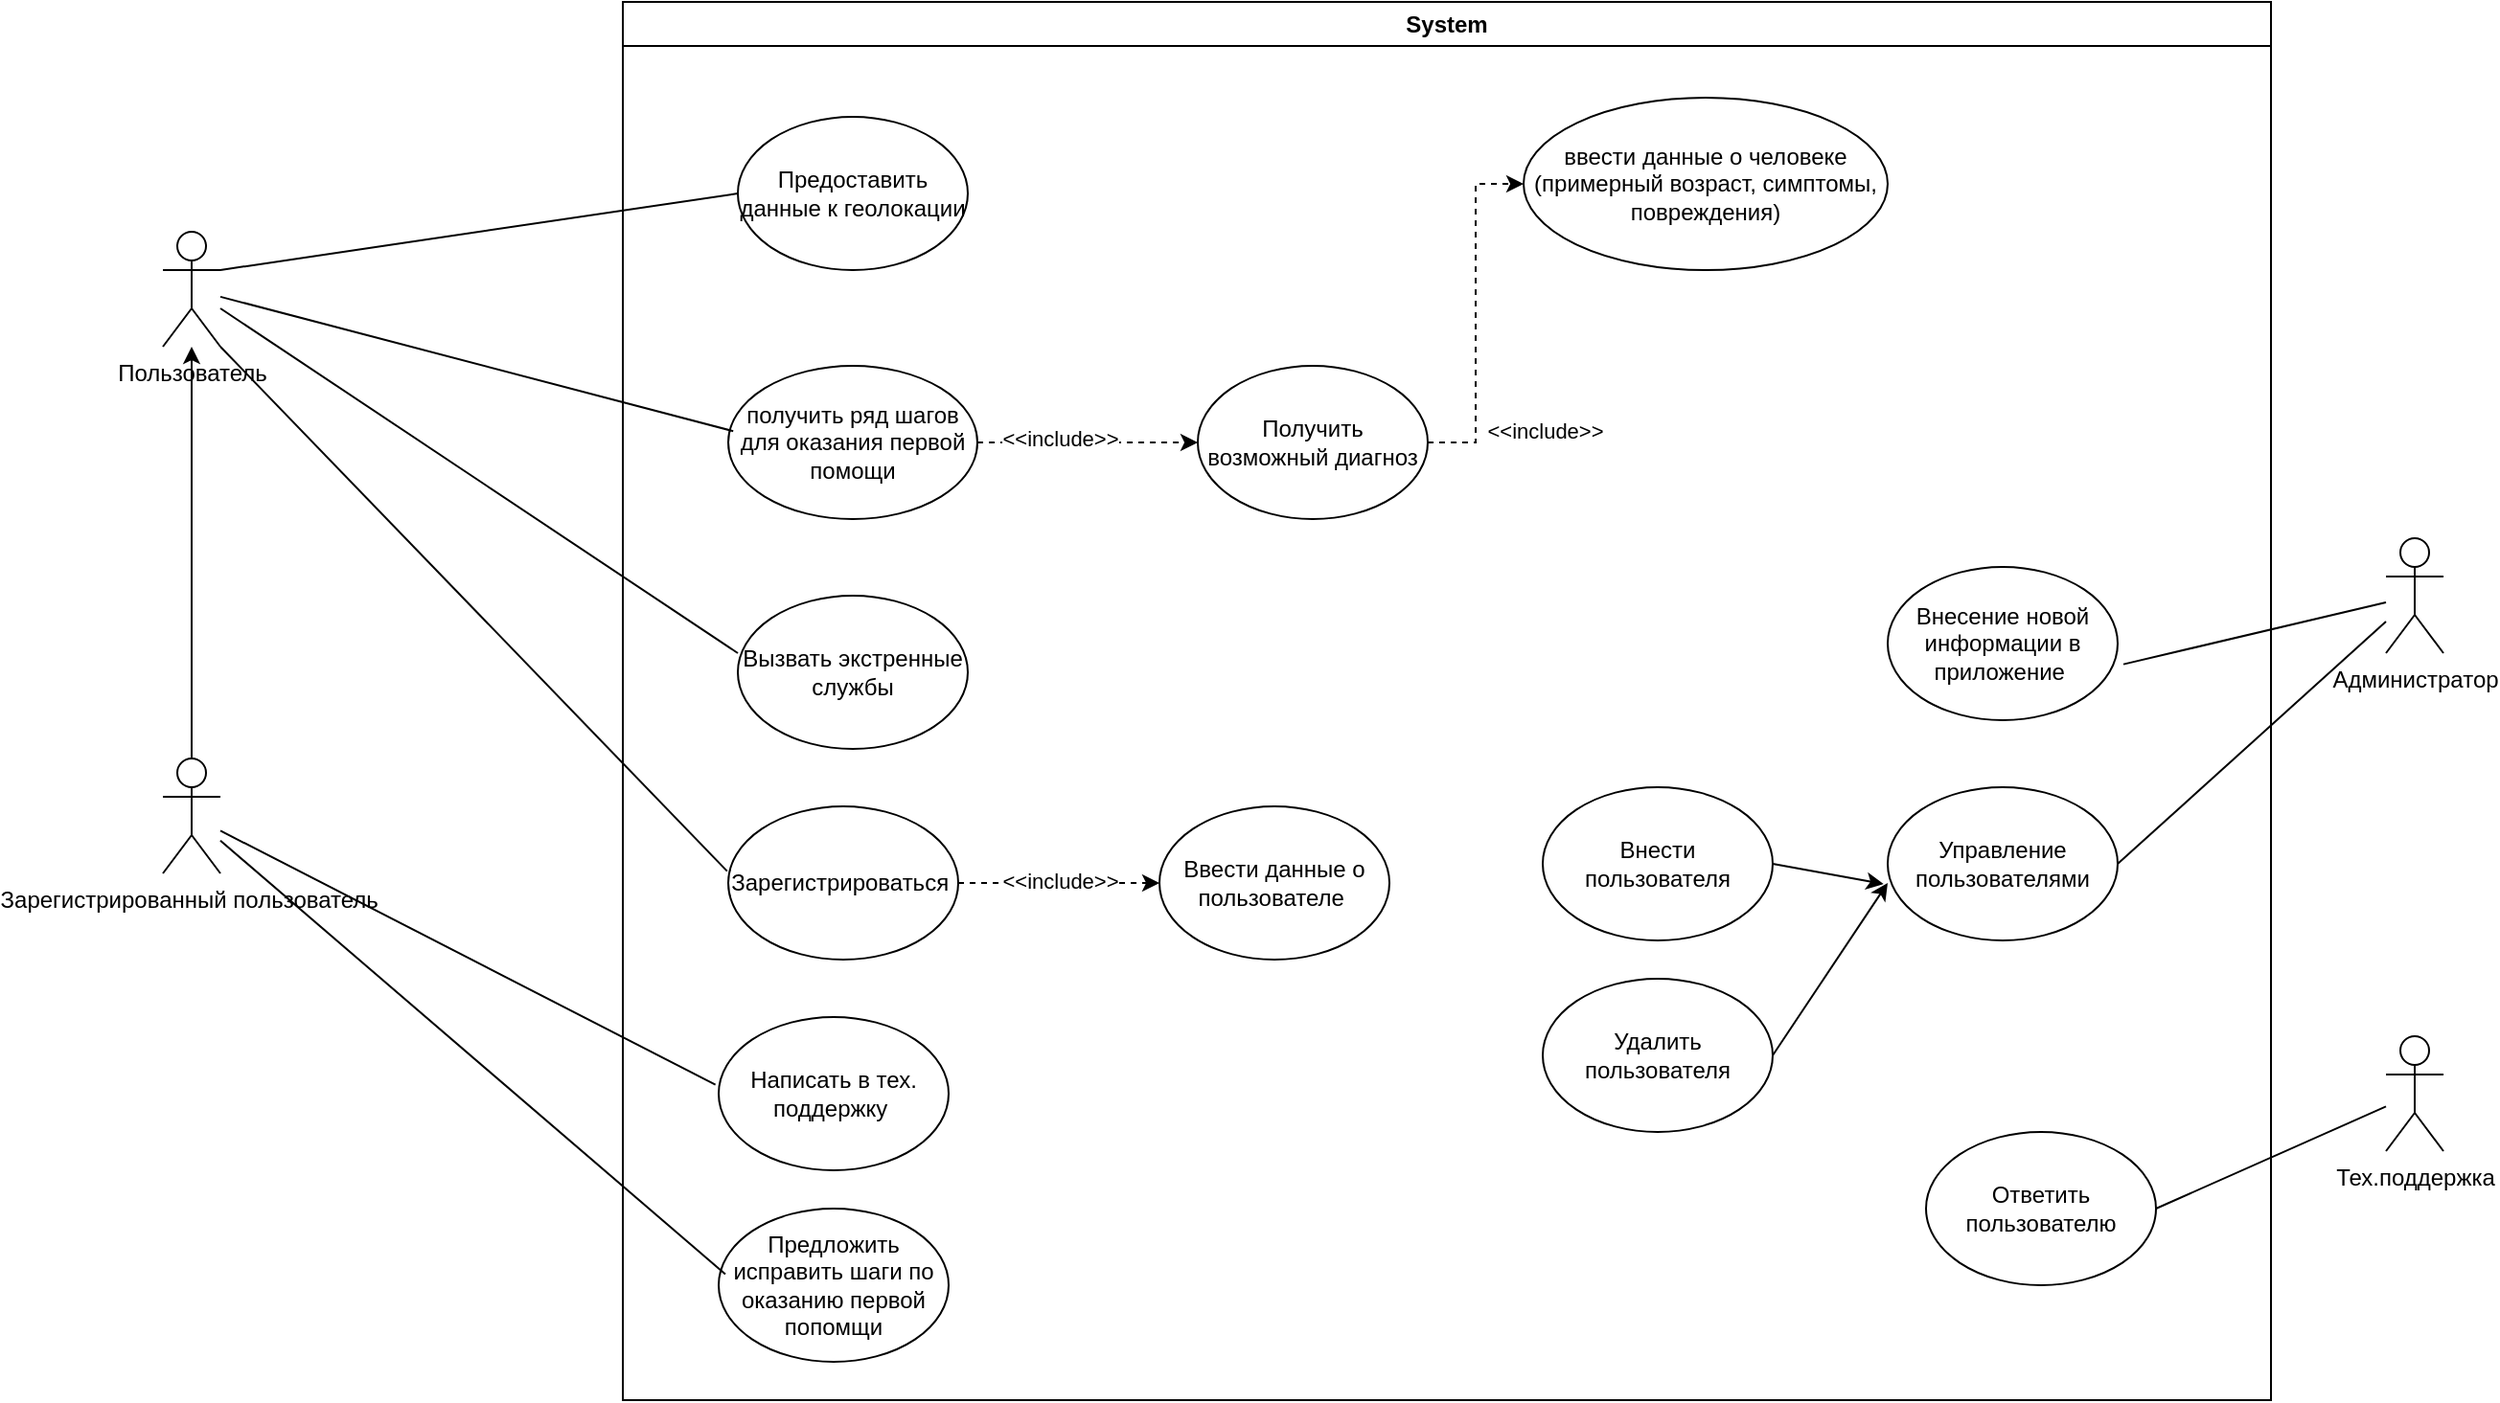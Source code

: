 <mxfile version="26.0.3">
  <diagram name="Страница — 1" id="YJ285yF_Hj-oV2c_umj6">
    <mxGraphModel dx="1488" dy="762" grid="1" gridSize="10" guides="1" tooltips="1" connect="1" arrows="1" fold="1" page="1" pageScale="1" pageWidth="827" pageHeight="1169" math="0" shadow="0">
      <root>
        <mxCell id="0" />
        <mxCell id="1" parent="0" />
        <mxCell id="dRO05HRyYeka43NntyVJ-1" value="Пользователь" style="shape=umlActor;verticalLabelPosition=bottom;verticalAlign=top;html=1;outlineConnect=0;" vertex="1" parent="1">
          <mxGeometry x="170" y="250" width="30" height="60" as="geometry" />
        </mxCell>
        <mxCell id="dRO05HRyYeka43NntyVJ-2" value="System" style="swimlane;whiteSpace=wrap;html=1;" vertex="1" parent="1">
          <mxGeometry x="410" y="130" width="860" height="730" as="geometry" />
        </mxCell>
        <mxCell id="dRO05HRyYeka43NntyVJ-9" value="получить ряд шагов для оказания первой помощи" style="ellipse;whiteSpace=wrap;html=1;" vertex="1" parent="dRO05HRyYeka43NntyVJ-2">
          <mxGeometry x="55" y="190" width="130" height="80" as="geometry" />
        </mxCell>
        <mxCell id="dRO05HRyYeka43NntyVJ-11" style="edgeStyle=orthogonalEdgeStyle;rounded=0;orthogonalLoop=1;jettySize=auto;html=1;entryX=0;entryY=0.5;entryDx=0;entryDy=0;dashed=1;" edge="1" parent="dRO05HRyYeka43NntyVJ-2" source="dRO05HRyYeka43NntyVJ-8" target="dRO05HRyYeka43NntyVJ-10">
          <mxGeometry relative="1" as="geometry" />
        </mxCell>
        <mxCell id="dRO05HRyYeka43NntyVJ-13" value="&amp;lt;&amp;lt;include&amp;gt;&amp;gt;" style="edgeLabel;html=1;align=center;verticalAlign=middle;resizable=0;points=[];" vertex="1" connectable="0" parent="dRO05HRyYeka43NntyVJ-11">
          <mxGeometry x="-0.703" y="-4" relative="1" as="geometry">
            <mxPoint x="32" y="-4" as="offset" />
          </mxGeometry>
        </mxCell>
        <mxCell id="dRO05HRyYeka43NntyVJ-8" value="Получить возможный диагноз" style="ellipse;whiteSpace=wrap;html=1;" vertex="1" parent="dRO05HRyYeka43NntyVJ-2">
          <mxGeometry x="300" y="190" width="120" height="80" as="geometry" />
        </mxCell>
        <mxCell id="dRO05HRyYeka43NntyVJ-10" value="ввести данные о человеке (примерный возраст, симптомы, повреждения)" style="ellipse;whiteSpace=wrap;html=1;" vertex="1" parent="dRO05HRyYeka43NntyVJ-2">
          <mxGeometry x="470" y="50" width="190" height="90" as="geometry" />
        </mxCell>
        <mxCell id="dRO05HRyYeka43NntyVJ-18" style="edgeStyle=orthogonalEdgeStyle;rounded=0;orthogonalLoop=1;jettySize=auto;html=1;entryX=0;entryY=0.5;entryDx=0;entryDy=0;dashed=1;" edge="1" parent="dRO05HRyYeka43NntyVJ-2" source="dRO05HRyYeka43NntyVJ-9" target="dRO05HRyYeka43NntyVJ-8">
          <mxGeometry relative="1" as="geometry" />
        </mxCell>
        <mxCell id="dRO05HRyYeka43NntyVJ-20" value="&amp;lt;&amp;lt;include&amp;gt;&amp;gt;" style="edgeLabel;html=1;align=center;verticalAlign=middle;resizable=0;points=[];" vertex="1" connectable="0" parent="dRO05HRyYeka43NntyVJ-18">
          <mxGeometry x="-0.258" y="-4" relative="1" as="geometry">
            <mxPoint y="-6" as="offset" />
          </mxGeometry>
        </mxCell>
        <mxCell id="dRO05HRyYeka43NntyVJ-21" value="Предоставить данные к геолокации" style="ellipse;whiteSpace=wrap;html=1;" vertex="1" parent="dRO05HRyYeka43NntyVJ-2">
          <mxGeometry x="60" y="60" width="120" height="80" as="geometry" />
        </mxCell>
        <mxCell id="dRO05HRyYeka43NntyVJ-22" value="Вызвать экстренные службы" style="ellipse;whiteSpace=wrap;html=1;" vertex="1" parent="dRO05HRyYeka43NntyVJ-2">
          <mxGeometry x="60" y="310" width="120" height="80" as="geometry" />
        </mxCell>
        <mxCell id="dRO05HRyYeka43NntyVJ-28" value="Написать в тех. поддержку&amp;nbsp;" style="ellipse;whiteSpace=wrap;html=1;" vertex="1" parent="dRO05HRyYeka43NntyVJ-2">
          <mxGeometry x="50" y="530" width="120" height="80" as="geometry" />
        </mxCell>
        <mxCell id="dRO05HRyYeka43NntyVJ-29" value="Предложить исправить шаги по оказанию первой попомщи" style="ellipse;whiteSpace=wrap;html=1;" vertex="1" parent="dRO05HRyYeka43NntyVJ-2">
          <mxGeometry x="50" y="630" width="120" height="80" as="geometry" />
        </mxCell>
        <mxCell id="dRO05HRyYeka43NntyVJ-56" value="" style="edgeStyle=orthogonalEdgeStyle;rounded=0;orthogonalLoop=1;jettySize=auto;html=1;dashed=1;" edge="1" parent="dRO05HRyYeka43NntyVJ-2" source="dRO05HRyYeka43NntyVJ-53" target="dRO05HRyYeka43NntyVJ-55">
          <mxGeometry relative="1" as="geometry" />
        </mxCell>
        <mxCell id="dRO05HRyYeka43NntyVJ-57" value="&amp;lt;&amp;lt;include&amp;gt;&amp;gt;" style="edgeLabel;html=1;align=center;verticalAlign=middle;resizable=0;points=[];" vertex="1" connectable="0" parent="dRO05HRyYeka43NntyVJ-56">
          <mxGeometry x="-0.002" y="1" relative="1" as="geometry">
            <mxPoint as="offset" />
          </mxGeometry>
        </mxCell>
        <mxCell id="dRO05HRyYeka43NntyVJ-53" value="Зарегистрироваться&amp;nbsp;" style="ellipse;whiteSpace=wrap;html=1;" vertex="1" parent="dRO05HRyYeka43NntyVJ-2">
          <mxGeometry x="55" y="420" width="120" height="80" as="geometry" />
        </mxCell>
        <mxCell id="dRO05HRyYeka43NntyVJ-55" value="Ввести данные о пользователе&amp;nbsp;" style="ellipse;whiteSpace=wrap;html=1;" vertex="1" parent="dRO05HRyYeka43NntyVJ-2">
          <mxGeometry x="280" y="420" width="120" height="80" as="geometry" />
        </mxCell>
        <mxCell id="dRO05HRyYeka43NntyVJ-26" value="Внесение новой информации в приложение&amp;nbsp;" style="ellipse;whiteSpace=wrap;html=1;" vertex="1" parent="dRO05HRyYeka43NntyVJ-2">
          <mxGeometry x="660" y="295" width="120" height="80" as="geometry" />
        </mxCell>
        <mxCell id="dRO05HRyYeka43NntyVJ-33" value="Ответить пользователю" style="ellipse;whiteSpace=wrap;html=1;" vertex="1" parent="dRO05HRyYeka43NntyVJ-2">
          <mxGeometry x="680" y="590" width="120" height="80" as="geometry" />
        </mxCell>
        <mxCell id="dRO05HRyYeka43NntyVJ-44" value="Управление пользователями" style="ellipse;whiteSpace=wrap;html=1;" vertex="1" parent="dRO05HRyYeka43NntyVJ-2">
          <mxGeometry x="660" y="410" width="120" height="80" as="geometry" />
        </mxCell>
        <mxCell id="dRO05HRyYeka43NntyVJ-46" value="Удалить пользователя" style="ellipse;whiteSpace=wrap;html=1;" vertex="1" parent="dRO05HRyYeka43NntyVJ-2">
          <mxGeometry x="480" y="510" width="120" height="80" as="geometry" />
        </mxCell>
        <mxCell id="dRO05HRyYeka43NntyVJ-47" value="Внести пользователя" style="ellipse;whiteSpace=wrap;html=1;" vertex="1" parent="dRO05HRyYeka43NntyVJ-2">
          <mxGeometry x="480" y="410" width="120" height="80" as="geometry" />
        </mxCell>
        <mxCell id="dRO05HRyYeka43NntyVJ-50" value="" style="endArrow=classic;html=1;rounded=0;exitX=1;exitY=0.5;exitDx=0;exitDy=0;entryX=0;entryY=0.625;entryDx=0;entryDy=0;entryPerimeter=0;" edge="1" parent="dRO05HRyYeka43NntyVJ-2" source="dRO05HRyYeka43NntyVJ-46" target="dRO05HRyYeka43NntyVJ-44">
          <mxGeometry width="50" height="50" relative="1" as="geometry">
            <mxPoint x="480" y="710" as="sourcePoint" />
            <mxPoint x="530" y="660" as="targetPoint" />
          </mxGeometry>
        </mxCell>
        <mxCell id="dRO05HRyYeka43NntyVJ-51" value="" style="endArrow=classic;html=1;rounded=0;exitX=1;exitY=0.5;exitDx=0;exitDy=0;entryX=-0.018;entryY=0.632;entryDx=0;entryDy=0;entryPerimeter=0;" edge="1" parent="dRO05HRyYeka43NntyVJ-2" source="dRO05HRyYeka43NntyVJ-47" target="dRO05HRyYeka43NntyVJ-44">
          <mxGeometry width="50" height="50" relative="1" as="geometry">
            <mxPoint x="590" y="420" as="sourcePoint" />
            <mxPoint x="640" y="370" as="targetPoint" />
          </mxGeometry>
        </mxCell>
        <mxCell id="dRO05HRyYeka43NntyVJ-25" value="Администратор" style="shape=umlActor;verticalLabelPosition=bottom;verticalAlign=top;html=1;outlineConnect=0;" vertex="1" parent="dRO05HRyYeka43NntyVJ-2">
          <mxGeometry x="920" y="280" width="30" height="60" as="geometry" />
        </mxCell>
        <mxCell id="dRO05HRyYeka43NntyVJ-27" value="" style="endArrow=none;html=1;rounded=0;exitX=1.025;exitY=0.635;exitDx=0;exitDy=0;exitPerimeter=0;" edge="1" parent="dRO05HRyYeka43NntyVJ-2" source="dRO05HRyYeka43NntyVJ-26" target="dRO05HRyYeka43NntyVJ-25">
          <mxGeometry width="50" height="50" relative="1" as="geometry">
            <mxPoint x="500" y="350" as="sourcePoint" />
            <mxPoint x="550" y="300" as="targetPoint" />
          </mxGeometry>
        </mxCell>
        <mxCell id="dRO05HRyYeka43NntyVJ-30" value="Тех.поддержка" style="shape=umlActor;verticalLabelPosition=bottom;verticalAlign=top;html=1;outlineConnect=0;" vertex="1" parent="dRO05HRyYeka43NntyVJ-2">
          <mxGeometry x="920" y="540" width="30" height="60" as="geometry" />
        </mxCell>
        <mxCell id="dRO05HRyYeka43NntyVJ-34" value="" style="endArrow=none;html=1;rounded=0;exitX=1;exitY=0.5;exitDx=0;exitDy=0;" edge="1" parent="dRO05HRyYeka43NntyVJ-2" source="dRO05HRyYeka43NntyVJ-33" target="dRO05HRyYeka43NntyVJ-30">
          <mxGeometry width="50" height="50" relative="1" as="geometry">
            <mxPoint x="600" y="600" as="sourcePoint" />
            <mxPoint x="650" y="550" as="targetPoint" />
          </mxGeometry>
        </mxCell>
        <mxCell id="dRO05HRyYeka43NntyVJ-45" value="" style="endArrow=none;html=1;rounded=0;exitX=1;exitY=0.5;exitDx=0;exitDy=0;" edge="1" parent="dRO05HRyYeka43NntyVJ-2" source="dRO05HRyYeka43NntyVJ-44" target="dRO05HRyYeka43NntyVJ-25">
          <mxGeometry width="50" height="50" relative="1" as="geometry">
            <mxPoint x="790" y="460" as="sourcePoint" />
            <mxPoint x="840" y="410" as="targetPoint" />
          </mxGeometry>
        </mxCell>
        <mxCell id="dRO05HRyYeka43NntyVJ-16" value="" style="endArrow=none;html=1;rounded=0;entryX=0.02;entryY=0.426;entryDx=0;entryDy=0;entryPerimeter=0;" edge="1" parent="1" source="dRO05HRyYeka43NntyVJ-1" target="dRO05HRyYeka43NntyVJ-9">
          <mxGeometry width="50" height="50" relative="1" as="geometry">
            <mxPoint x="280" y="360" as="sourcePoint" />
            <mxPoint x="330" y="310" as="targetPoint" />
          </mxGeometry>
        </mxCell>
        <mxCell id="dRO05HRyYeka43NntyVJ-23" value="" style="endArrow=none;html=1;rounded=0;entryX=0;entryY=0.5;entryDx=0;entryDy=0;exitX=1;exitY=0.333;exitDx=0;exitDy=0;exitPerimeter=0;" edge="1" parent="1" source="dRO05HRyYeka43NntyVJ-1" target="dRO05HRyYeka43NntyVJ-21">
          <mxGeometry width="50" height="50" relative="1" as="geometry">
            <mxPoint x="320" y="280" as="sourcePoint" />
            <mxPoint x="370" y="230" as="targetPoint" />
          </mxGeometry>
        </mxCell>
        <mxCell id="dRO05HRyYeka43NntyVJ-24" value="" style="endArrow=none;html=1;rounded=0;entryX=0;entryY=0.375;entryDx=0;entryDy=0;entryPerimeter=0;" edge="1" parent="1" source="dRO05HRyYeka43NntyVJ-1" target="dRO05HRyYeka43NntyVJ-22">
          <mxGeometry width="50" height="50" relative="1" as="geometry">
            <mxPoint x="200" y="450" as="sourcePoint" />
            <mxPoint x="250" y="400" as="targetPoint" />
          </mxGeometry>
        </mxCell>
        <mxCell id="dRO05HRyYeka43NntyVJ-40" style="edgeStyle=orthogonalEdgeStyle;rounded=0;orthogonalLoop=1;jettySize=auto;html=1;" edge="1" parent="1" source="dRO05HRyYeka43NntyVJ-35" target="dRO05HRyYeka43NntyVJ-1">
          <mxGeometry relative="1" as="geometry" />
        </mxCell>
        <mxCell id="dRO05HRyYeka43NntyVJ-35" value="Зарегистрированный пользователь&amp;nbsp;" style="shape=umlActor;verticalLabelPosition=bottom;verticalAlign=top;html=1;outlineConnect=0;" vertex="1" parent="1">
          <mxGeometry x="170" y="525" width="30" height="60" as="geometry" />
        </mxCell>
        <mxCell id="dRO05HRyYeka43NntyVJ-41" value="" style="endArrow=none;html=1;rounded=0;entryX=0.029;entryY=0.428;entryDx=0;entryDy=0;entryPerimeter=0;" edge="1" parent="1" source="dRO05HRyYeka43NntyVJ-35" target="dRO05HRyYeka43NntyVJ-29">
          <mxGeometry width="50" height="50" relative="1" as="geometry">
            <mxPoint x="320" y="640" as="sourcePoint" />
            <mxPoint x="370" y="590" as="targetPoint" />
          </mxGeometry>
        </mxCell>
        <mxCell id="dRO05HRyYeka43NntyVJ-42" value="" style="endArrow=none;html=1;rounded=0;entryX=-0.014;entryY=0.442;entryDx=0;entryDy=0;entryPerimeter=0;" edge="1" parent="1" source="dRO05HRyYeka43NntyVJ-35" target="dRO05HRyYeka43NntyVJ-28">
          <mxGeometry width="50" height="50" relative="1" as="geometry">
            <mxPoint x="310" y="580" as="sourcePoint" />
            <mxPoint x="360" y="530" as="targetPoint" />
          </mxGeometry>
        </mxCell>
        <mxCell id="dRO05HRyYeka43NntyVJ-54" value="" style="endArrow=none;html=1;rounded=0;entryX=1;entryY=1;entryDx=0;entryDy=0;entryPerimeter=0;exitX=-0.005;exitY=0.423;exitDx=0;exitDy=0;exitPerimeter=0;" edge="1" parent="1" source="dRO05HRyYeka43NntyVJ-53" target="dRO05HRyYeka43NntyVJ-1">
          <mxGeometry width="50" height="50" relative="1" as="geometry">
            <mxPoint x="260" y="500" as="sourcePoint" />
            <mxPoint x="310" y="450" as="targetPoint" />
          </mxGeometry>
        </mxCell>
      </root>
    </mxGraphModel>
  </diagram>
</mxfile>
